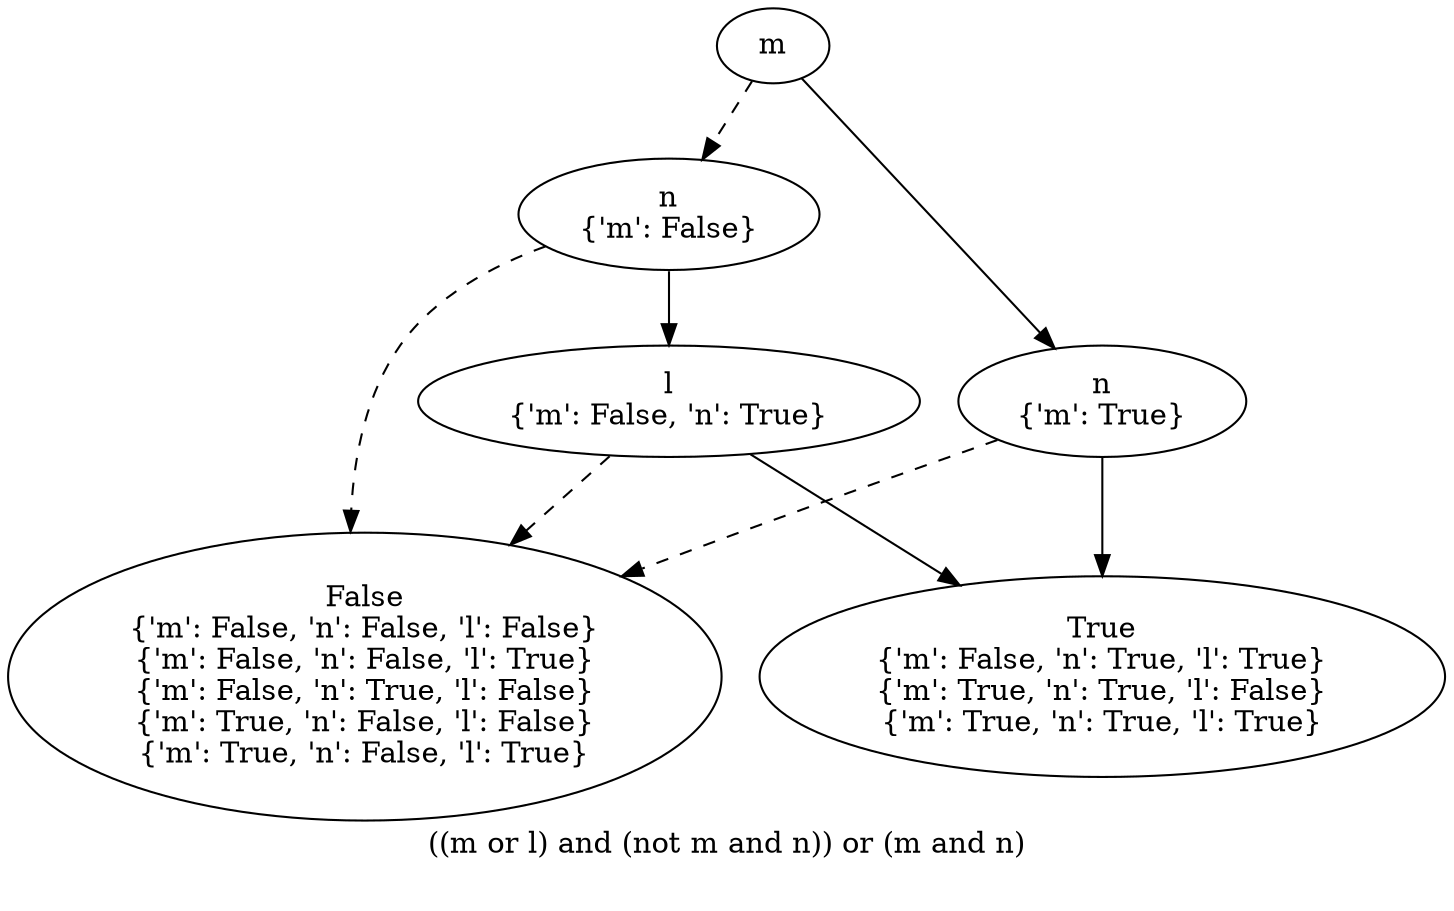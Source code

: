 digraph{
label="((m or l) and (not m and n)) or (m and n)\n\n"
2007921996848[label=m]2007921990928[label="n
{'m': False}"]
2007921996848 -> 2007921990928[style=dashed label="" fontcolor = gray]
2007921987888[label="False
{'m': False, 'n': False, 'l': False}
{'m': False, 'n': False, 'l': True}
{'m': False, 'n': True, 'l': False}
{'m': True, 'n': False, 'l': False}
{'m': True, 'n': False, 'l': True}"]
2007921990928 -> 2007921987888[style=dashed label="" fontcolor = gray]
2007921917488[label="l
{'m': False, 'n': True}"]
2007921990928 -> 2007921917488 [label="" fontcolor = gray]
2007921987888[label="False
{'m': False, 'n': False, 'l': False}
{'m': False, 'n': False, 'l': True}
{'m': False, 'n': True, 'l': False}
{'m': True, 'n': False, 'l': False}
{'m': True, 'n': False, 'l': True}"]
2007921917488 -> 2007921987888[style=dashed label="" fontcolor = gray]
2007921991088[label="True
{'m': False, 'n': True, 'l': True}
{'m': True, 'n': True, 'l': False}
{'m': True, 'n': True, 'l': True}"]
2007921917488 -> 2007921991088 [label="" fontcolor = gray]
2007921915248[label="n
{'m': True}"]
2007921996848 -> 2007921915248 [label="" fontcolor = gray]
2007921987888[label="False
{'m': False, 'n': False, 'l': False}
{'m': False, 'n': False, 'l': True}
{'m': False, 'n': True, 'l': False}
{'m': True, 'n': False, 'l': False}
{'m': True, 'n': False, 'l': True}"]
2007921915248 -> 2007921987888[style=dashed label="" fontcolor = gray]
2007921991088[label="True
{'m': False, 'n': True, 'l': True}
{'m': True, 'n': True, 'l': False}
{'m': True, 'n': True, 'l': True}"]
2007921915248 -> 2007921991088 [label="" fontcolor = gray]
}